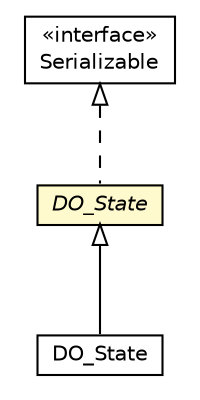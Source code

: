 #!/usr/local/bin/dot
#
# Class diagram 
# Generated by UMLGraph version 5.1 (http://www.umlgraph.org/)
#

digraph G {
	edge [fontname="Helvetica",fontsize=10,labelfontname="Helvetica",labelfontsize=10];
	node [fontname="Helvetica",fontsize=10,shape=plaintext];
	nodesep=0.25;
	ranksep=0.5;
	// pt.ist.fenixframework.pstm.PersistentRoot_Base.DO_State
	c12888 [label=<<table title="pt.ist.fenixframework.pstm.PersistentRoot_Base.DO_State" border="0" cellborder="1" cellspacing="0" cellpadding="2" port="p" href="./PersistentRoot_Base.DO_State.html">
		<tr><td><table border="0" cellspacing="0" cellpadding="1">
<tr><td align="center" balign="center"> DO_State </td></tr>
		</table></td></tr>
		</table>>, fontname="Helvetica", fontcolor="black", fontsize=10.0];
	// pt.ist.fenixframework.pstm.OneBoxDomainObject.DO_State
	c12909 [label=<<table title="pt.ist.fenixframework.pstm.OneBoxDomainObject.DO_State" border="0" cellborder="1" cellspacing="0" cellpadding="2" port="p" bgcolor="lemonChiffon" href="./OneBoxDomainObject.DO_State.html">
		<tr><td><table border="0" cellspacing="0" cellpadding="1">
<tr><td align="center" balign="center"><font face="Helvetica-Oblique"> DO_State </font></td></tr>
		</table></td></tr>
		</table>>, fontname="Helvetica", fontcolor="black", fontsize=10.0];
	//pt.ist.fenixframework.pstm.PersistentRoot_Base.DO_State extends pt.ist.fenixframework.pstm.OneBoxDomainObject.DO_State
	c12909:p -> c12888:p [dir=back,arrowtail=empty];
	//pt.ist.fenixframework.pstm.OneBoxDomainObject.DO_State implements java.io.Serializable
	c12988:p -> c12909:p [dir=back,arrowtail=empty,style=dashed];
	// java.io.Serializable
	c12988 [label=<<table title="java.io.Serializable" border="0" cellborder="1" cellspacing="0" cellpadding="2" port="p" href="http://java.sun.com/j2se/1.4.2/docs/api/java/io/Serializable.html">
		<tr><td><table border="0" cellspacing="0" cellpadding="1">
<tr><td align="center" balign="center"> &#171;interface&#187; </td></tr>
<tr><td align="center" balign="center"> Serializable </td></tr>
		</table></td></tr>
		</table>>, fontname="Helvetica", fontcolor="black", fontsize=10.0];
}


